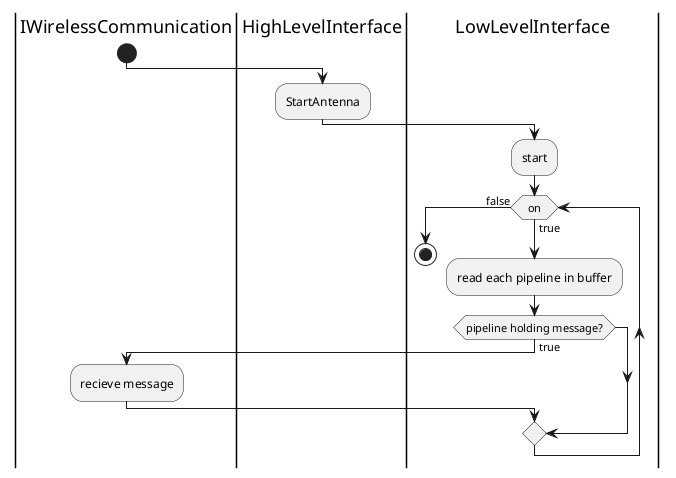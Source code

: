 @startuml
|IWirelessCommunication| 
start
|HighLevelInterface|
:StartAntenna;
|LowLevelInterface|
:start;
while (on) is (true)
:read each pipeline in buffer;
if(pipeline holding message?) then (true)
|IWirelessCommunication|
:recieve message;
endif
|LowLevelInterface|
endwhile (false)
stop
@enduml